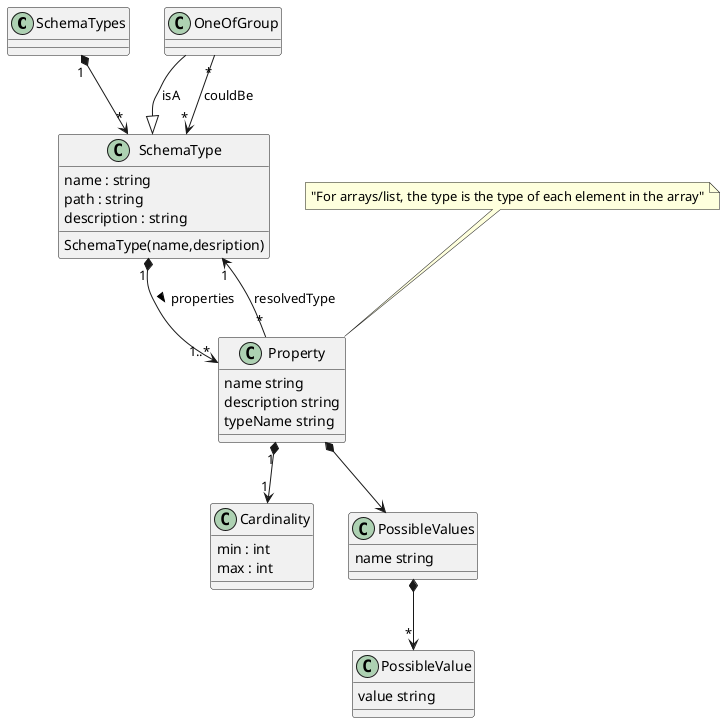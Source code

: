@startuml "schema-types"

class SchemaTypes {
} 

SchemaTypes "1" *--> "*" SchemaType

class SchemaType {
    {field} name : string
    {field} path : string
    {field} description : string

    {method} SchemaType(name,desription)
}


class Property {
    {field} name string 
    {field} description string 
    {field} typeName string
}

note top of Property : "For arrays/list, the type is the type of each element in the array"


Property "*" --> "1" SchemaType : resolvedType 

Property "1" *--> "1" Cardinality

class Cardinality {
    {field} min : int
    {field} max : int
}

class PossibleValues {
    {field} name string
}

class PossibleValue {
    {field} value string
}
PossibleValues *--> "*" PossibleValue
Property *--> PossibleValues

class OneOfGroup {
}
OneOfGroup --|> SchemaType : isA
OneOfGroup "*" --> "*" SchemaType : couldBe

SchemaType "1" *--> "1..*" Property : properties >


@enduml